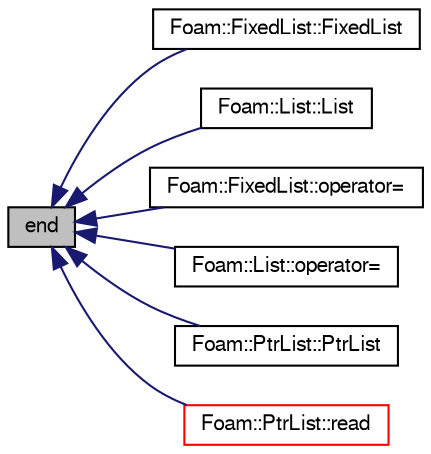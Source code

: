 digraph "end"
{
  bgcolor="transparent";
  edge [fontname="FreeSans",fontsize="10",labelfontname="FreeSans",labelfontsize="10"];
  node [fontname="FreeSans",fontsize="10",shape=record];
  rankdir="LR";
  Node1 [label="end",height=0.2,width=0.4,color="black", fillcolor="grey75", style="filled" fontcolor="black"];
  Node1 -> Node2 [dir="back",color="midnightblue",fontsize="10",style="solid",fontname="FreeSans"];
  Node2 [label="Foam::FixedList::FixedList",height=0.2,width=0.4,color="black",URL="$a00802.html#aa5c476dc3c774e44000f343ff2ec4c2e",tooltip="Construct from SLList. "];
  Node1 -> Node3 [dir="back",color="midnightblue",fontsize="10",style="solid",fontname="FreeSans"];
  Node3 [label="Foam::List::List",height=0.2,width=0.4,color="black",URL="$a01325.html#a412daf44ad8a13e3f160c52aa2c85600",tooltip="Construct as copy of SLList&lt;T&gt; "];
  Node1 -> Node4 [dir="back",color="midnightblue",fontsize="10",style="solid",fontname="FreeSans"];
  Node4 [label="Foam::FixedList::operator=",height=0.2,width=0.4,color="black",URL="$a00802.html#ae5183f5181ad26dc40e07b06a40c3c1f",tooltip="Assignment from SLList operator. Takes linear time. "];
  Node1 -> Node5 [dir="back",color="midnightblue",fontsize="10",style="solid",fontname="FreeSans"];
  Node5 [label="Foam::List::operator=",height=0.2,width=0.4,color="black",URL="$a01325.html#ae5183f5181ad26dc40e07b06a40c3c1f",tooltip="Assignment from SLList operator. Takes linear time. "];
  Node1 -> Node6 [dir="back",color="midnightblue",fontsize="10",style="solid",fontname="FreeSans"];
  Node6 [label="Foam::PtrList::PtrList",height=0.2,width=0.4,color="black",URL="$a01975.html#ae7a0bbc672123936cf095a9c73e5544a",tooltip="Construct as copy of SLPtrList&lt;T&gt; "];
  Node1 -> Node7 [dir="back",color="midnightblue",fontsize="10",style="solid",fontname="FreeSans"];
  Node7 [label="Foam::PtrList::read",height=0.2,width=0.4,color="red",URL="$a01975.html#a13f28f6f50da188010f20f60b92f4f39",tooltip="Read from Istream using given Istream constructor class. "];
}

